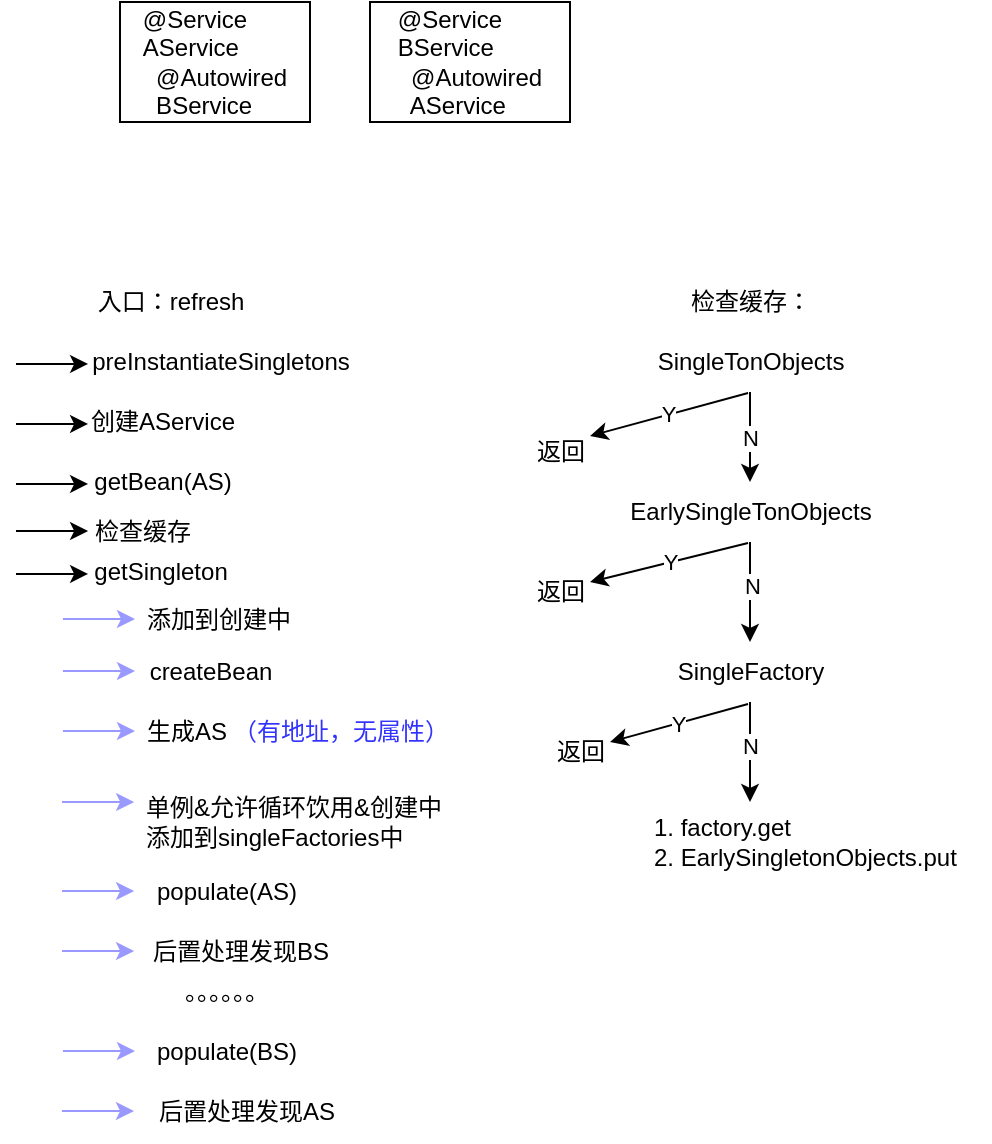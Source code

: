 <mxfile version="20.2.8" type="github">
  <diagram id="3zs-gARS8gog9d0gN9dn" name="第 1 页">
    <mxGraphModel dx="786" dy="1715" grid="1" gridSize="10" guides="1" tooltips="1" connect="1" arrows="1" fold="1" page="1" pageScale="1" pageWidth="827" pageHeight="1169" math="0" shadow="0">
      <root>
        <mxCell id="0" />
        <mxCell id="1" parent="0" />
        <mxCell id="tCpwEpq6lkTzZB-UfD6S-13" value="入口：refresh" style="text;html=1;align=center;verticalAlign=middle;resizable=0;points=[];autosize=1;strokeColor=none;fillColor=none;fontColor=#000000;" vertex="1" parent="1">
          <mxGeometry x="80" y="55" width="100" height="30" as="geometry" />
        </mxCell>
        <mxCell id="tCpwEpq6lkTzZB-UfD6S-14" value="" style="endArrow=classic;html=1;rounded=0;fontColor=#000000;entryX=0.005;entryY=0.583;entryDx=0;entryDy=0;entryPerimeter=0;" edge="1" parent="1">
          <mxGeometry width="50" height="50" relative="1" as="geometry">
            <mxPoint x="53" y="101" as="sourcePoint" />
            <mxPoint x="89.05" y="100.98" as="targetPoint" />
          </mxGeometry>
        </mxCell>
        <mxCell id="tCpwEpq6lkTzZB-UfD6S-16" value="&lt;div style=&quot;text-align: left;&quot;&gt;@Service&lt;/div&gt;&lt;div style=&quot;text-align: left;&quot;&gt;AService&lt;/div&gt;&lt;div style=&quot;text-align: left;&quot;&gt;&amp;nbsp; @Autowired&lt;/div&gt;&lt;div style=&quot;text-align: left;&quot;&gt;&amp;nbsp; BService&lt;/div&gt;" style="rounded=0;whiteSpace=wrap;html=1;labelBackgroundColor=#FFFFFF;fontColor=#000000;horizontal=1;verticalAlign=middle;" vertex="1" parent="1">
          <mxGeometry x="105" y="-80" width="95" height="60" as="geometry" />
        </mxCell>
        <mxCell id="tCpwEpq6lkTzZB-UfD6S-17" value="&lt;div style=&quot;text-align: left;&quot;&gt;@Service&lt;/div&gt;&lt;div style=&quot;text-align: left;&quot;&gt;BService&lt;/div&gt;&lt;div style=&quot;text-align: left;&quot;&gt;&amp;nbsp; @Autowired&lt;/div&gt;&lt;div style=&quot;text-align: left;&quot;&gt;&amp;nbsp; AService&lt;/div&gt;" style="rounded=0;whiteSpace=wrap;html=1;labelBackgroundColor=#FFFFFF;fontColor=#000000;verticalAlign=middle;" vertex="1" parent="1">
          <mxGeometry x="230" y="-80" width="100" height="60" as="geometry" />
        </mxCell>
        <mxCell id="tCpwEpq6lkTzZB-UfD6S-19" value="" style="endArrow=classic;html=1;rounded=0;fontColor=#000000;entryX=0.005;entryY=0.583;entryDx=0;entryDy=0;entryPerimeter=0;" edge="1" parent="1">
          <mxGeometry width="50" height="50" relative="1" as="geometry">
            <mxPoint x="53" y="131" as="sourcePoint" />
            <mxPoint x="89.05" y="130.98" as="targetPoint" />
          </mxGeometry>
        </mxCell>
        <mxCell id="tCpwEpq6lkTzZB-UfD6S-21" value="preInstantiateSingletons" style="text;html=1;align=center;verticalAlign=middle;resizable=0;points=[];autosize=1;strokeColor=none;fillColor=none;fontColor=#000000;" vertex="1" parent="1">
          <mxGeometry x="80" y="85" width="150" height="30" as="geometry" />
        </mxCell>
        <mxCell id="tCpwEpq6lkTzZB-UfD6S-23" value="创建AService" style="text;html=1;align=center;verticalAlign=middle;resizable=0;points=[];autosize=1;strokeColor=none;fillColor=none;fontColor=#000000;" vertex="1" parent="1">
          <mxGeometry x="76" y="115" width="100" height="30" as="geometry" />
        </mxCell>
        <mxCell id="tCpwEpq6lkTzZB-UfD6S-24" value="" style="endArrow=classic;html=1;rounded=0;fontColor=#000000;entryX=0.005;entryY=0.583;entryDx=0;entryDy=0;entryPerimeter=0;" edge="1" parent="1">
          <mxGeometry width="50" height="50" relative="1" as="geometry">
            <mxPoint x="53" y="161" as="sourcePoint" />
            <mxPoint x="89.05" y="160.98" as="targetPoint" />
          </mxGeometry>
        </mxCell>
        <mxCell id="tCpwEpq6lkTzZB-UfD6S-25" value="getBean(AS)" style="text;html=1;align=center;verticalAlign=middle;resizable=0;points=[];autosize=1;strokeColor=none;fillColor=none;fontColor=#000000;" vertex="1" parent="1">
          <mxGeometry x="81" y="145" width="90" height="30" as="geometry" />
        </mxCell>
        <mxCell id="tCpwEpq6lkTzZB-UfD6S-26" value="" style="endArrow=classic;html=1;rounded=0;fontColor=#CCCCFF;entryX=0.005;entryY=0.583;entryDx=0;entryDy=0;entryPerimeter=0;strokeColor=#9999FF;" edge="1" parent="1">
          <mxGeometry width="50" height="50" relative="1" as="geometry">
            <mxPoint x="76.45" y="254.52" as="sourcePoint" />
            <mxPoint x="112.5" y="254.5" as="targetPoint" />
          </mxGeometry>
        </mxCell>
        <mxCell id="tCpwEpq6lkTzZB-UfD6S-27" value="检查缓存" style="text;html=1;align=center;verticalAlign=middle;resizable=0;points=[];autosize=1;strokeColor=none;fillColor=none;fontColor=#000000;" vertex="1" parent="1">
          <mxGeometry x="81" y="170" width="70" height="30" as="geometry" />
        </mxCell>
        <mxCell id="tCpwEpq6lkTzZB-UfD6S-29" value="检查缓存：&lt;br&gt;" style="text;html=1;align=center;verticalAlign=middle;resizable=0;points=[];autosize=1;strokeColor=none;fillColor=none;fontColor=#000000;" vertex="1" parent="1">
          <mxGeometry x="380" y="55" width="80" height="30" as="geometry" />
        </mxCell>
        <mxCell id="tCpwEpq6lkTzZB-UfD6S-33" value="N" style="edgeStyle=orthogonalEdgeStyle;rounded=0;orthogonalLoop=1;jettySize=auto;html=1;fontColor=#000000;" edge="1" parent="1" source="tCpwEpq6lkTzZB-UfD6S-30" target="tCpwEpq6lkTzZB-UfD6S-31">
          <mxGeometry relative="1" as="geometry" />
        </mxCell>
        <mxCell id="tCpwEpq6lkTzZB-UfD6S-30" value="SingleTonObjects" style="text;html=1;align=center;verticalAlign=middle;resizable=0;points=[];autosize=1;strokeColor=none;fillColor=none;fontColor=#000000;" vertex="1" parent="1">
          <mxGeometry x="360" y="85" width="120" height="30" as="geometry" />
        </mxCell>
        <mxCell id="tCpwEpq6lkTzZB-UfD6S-35" style="edgeStyle=orthogonalEdgeStyle;rounded=0;orthogonalLoop=1;jettySize=auto;html=1;fontColor=#000000;" edge="1" parent="1" source="tCpwEpq6lkTzZB-UfD6S-31" target="tCpwEpq6lkTzZB-UfD6S-32">
          <mxGeometry relative="1" as="geometry" />
        </mxCell>
        <mxCell id="tCpwEpq6lkTzZB-UfD6S-36" value="N" style="edgeLabel;html=1;align=center;verticalAlign=middle;resizable=0;points=[];fontColor=#000000;" vertex="1" connectable="0" parent="tCpwEpq6lkTzZB-UfD6S-35">
          <mxGeometry x="-0.125" y="1" relative="1" as="geometry">
            <mxPoint as="offset" />
          </mxGeometry>
        </mxCell>
        <mxCell id="tCpwEpq6lkTzZB-UfD6S-31" value="EarlySingleTonObjects" style="text;html=1;align=center;verticalAlign=middle;resizable=0;points=[];autosize=1;strokeColor=none;fillColor=none;fontColor=#000000;" vertex="1" parent="1">
          <mxGeometry x="350" y="160" width="140" height="30" as="geometry" />
        </mxCell>
        <mxCell id="tCpwEpq6lkTzZB-UfD6S-41" style="edgeStyle=orthogonalEdgeStyle;rounded=0;orthogonalLoop=1;jettySize=auto;html=1;fontColor=#000000;" edge="1" parent="1" source="tCpwEpq6lkTzZB-UfD6S-32">
          <mxGeometry relative="1" as="geometry">
            <mxPoint x="420" y="320" as="targetPoint" />
          </mxGeometry>
        </mxCell>
        <mxCell id="tCpwEpq6lkTzZB-UfD6S-42" value="N" style="edgeLabel;html=1;align=center;verticalAlign=middle;resizable=0;points=[];fontColor=#000000;" vertex="1" connectable="0" parent="tCpwEpq6lkTzZB-UfD6S-41">
          <mxGeometry x="-0.14" relative="1" as="geometry">
            <mxPoint as="offset" />
          </mxGeometry>
        </mxCell>
        <mxCell id="tCpwEpq6lkTzZB-UfD6S-32" value="SingleFactory" style="text;html=1;align=center;verticalAlign=middle;resizable=0;points=[];autosize=1;strokeColor=none;fillColor=none;fontColor=#000000;" vertex="1" parent="1">
          <mxGeometry x="370" y="240" width="100" height="30" as="geometry" />
        </mxCell>
        <mxCell id="tCpwEpq6lkTzZB-UfD6S-37" value="Y" style="endArrow=classic;html=1;rounded=0;fontColor=#000000;exitX=0.492;exitY=1.117;exitDx=0;exitDy=0;exitPerimeter=0;" edge="1" parent="1">
          <mxGeometry width="50" height="50" relative="1" as="geometry">
            <mxPoint x="419.04" y="115.51" as="sourcePoint" />
            <mxPoint x="340" y="137" as="targetPoint" />
          </mxGeometry>
        </mxCell>
        <mxCell id="tCpwEpq6lkTzZB-UfD6S-38" value="返回" style="text;html=1;align=center;verticalAlign=middle;resizable=0;points=[];autosize=1;strokeColor=none;fillColor=none;fontColor=#000000;" vertex="1" parent="1">
          <mxGeometry x="300" y="130" width="50" height="30" as="geometry" />
        </mxCell>
        <mxCell id="tCpwEpq6lkTzZB-UfD6S-39" value="Y" style="endArrow=classic;html=1;rounded=0;fontColor=#000000;exitX=0.493;exitY=1.017;exitDx=0;exitDy=0;exitPerimeter=0;" edge="1" parent="1" source="tCpwEpq6lkTzZB-UfD6S-31">
          <mxGeometry width="50" height="50" relative="1" as="geometry">
            <mxPoint x="370" y="250" as="sourcePoint" />
            <mxPoint x="340" y="210" as="targetPoint" />
          </mxGeometry>
        </mxCell>
        <mxCell id="tCpwEpq6lkTzZB-UfD6S-40" value="返回" style="text;html=1;align=center;verticalAlign=middle;resizable=0;points=[];autosize=1;strokeColor=none;fillColor=none;fontColor=#000000;" vertex="1" parent="1">
          <mxGeometry x="300" y="200" width="50" height="30" as="geometry" />
        </mxCell>
        <mxCell id="tCpwEpq6lkTzZB-UfD6S-43" value="1. factory.get&lt;br&gt;2. EarlySingletonObjects.put" style="text;html=1;align=left;verticalAlign=middle;resizable=0;points=[];autosize=1;strokeColor=none;fillColor=none;fontColor=#000000;" vertex="1" parent="1">
          <mxGeometry x="370" y="320" width="170" height="40" as="geometry" />
        </mxCell>
        <mxCell id="tCpwEpq6lkTzZB-UfD6S-45" value="Y" style="endArrow=classic;html=1;rounded=0;fontColor=#000000;exitX=0.49;exitY=1.033;exitDx=0;exitDy=0;exitPerimeter=0;" edge="1" parent="1" source="tCpwEpq6lkTzZB-UfD6S-32">
          <mxGeometry width="50" height="50" relative="1" as="geometry">
            <mxPoint x="370" y="250" as="sourcePoint" />
            <mxPoint x="350" y="290" as="targetPoint" />
          </mxGeometry>
        </mxCell>
        <mxCell id="tCpwEpq6lkTzZB-UfD6S-46" value="返回" style="text;html=1;align=center;verticalAlign=middle;resizable=0;points=[];autosize=1;strokeColor=none;fillColor=none;fontColor=#000000;" vertex="1" parent="1">
          <mxGeometry x="310" y="280" width="50" height="30" as="geometry" />
        </mxCell>
        <mxCell id="tCpwEpq6lkTzZB-UfD6S-47" value="" style="endArrow=classic;html=1;rounded=0;fontColor=#000000;entryX=0.005;entryY=0.583;entryDx=0;entryDy=0;entryPerimeter=0;" edge="1" parent="1">
          <mxGeometry width="50" height="50" relative="1" as="geometry">
            <mxPoint x="53" y="206" as="sourcePoint" />
            <mxPoint x="89.05" y="205.98" as="targetPoint" />
          </mxGeometry>
        </mxCell>
        <mxCell id="tCpwEpq6lkTzZB-UfD6S-48" value="getSingleton" style="text;html=1;align=center;verticalAlign=middle;resizable=0;points=[];autosize=1;strokeColor=none;fillColor=none;fontColor=#000000;" vertex="1" parent="1">
          <mxGeometry x="80" y="190" width="90" height="30" as="geometry" />
        </mxCell>
        <mxCell id="tCpwEpq6lkTzZB-UfD6S-49" value="添加到创建中" style="text;html=1;align=center;verticalAlign=middle;resizable=0;points=[];autosize=1;strokeColor=none;fillColor=none;fontColor=#000000;" vertex="1" parent="1">
          <mxGeometry x="104" y="214" width="100" height="30" as="geometry" />
        </mxCell>
        <mxCell id="tCpwEpq6lkTzZB-UfD6S-50" value="createBean" style="text;html=1;align=center;verticalAlign=middle;resizable=0;points=[];autosize=1;strokeColor=none;fillColor=none;fontColor=#000000;" vertex="1" parent="1">
          <mxGeometry x="110" y="240" width="80" height="30" as="geometry" />
        </mxCell>
        <mxCell id="tCpwEpq6lkTzZB-UfD6S-51" value="生成AS" style="text;html=1;align=center;verticalAlign=middle;resizable=0;points=[];autosize=1;strokeColor=none;fillColor=none;fontColor=#000000;" vertex="1" parent="1">
          <mxGeometry x="107.5" y="270" width="60" height="30" as="geometry" />
        </mxCell>
        <mxCell id="tCpwEpq6lkTzZB-UfD6S-52" value="&lt;font color=&quot;#3333ff&quot;&gt;（有地址，无属性）&lt;/font&gt;" style="text;html=1;align=center;verticalAlign=middle;resizable=0;points=[];autosize=1;strokeColor=none;fillColor=none;fontColor=#000000;" vertex="1" parent="1">
          <mxGeometry x="150" y="270" width="130" height="30" as="geometry" />
        </mxCell>
        <mxCell id="tCpwEpq6lkTzZB-UfD6S-53" value="&lt;font color=&quot;#000000&quot;&gt;单例&amp;amp;允许循环饮用&amp;amp;创建中&lt;br&gt;添加到singleFactories中&lt;/font&gt;" style="text;html=1;align=left;verticalAlign=middle;resizable=0;points=[];autosize=1;strokeColor=none;fillColor=none;fontColor=#3333FF;" vertex="1" parent="1">
          <mxGeometry x="116" y="310" width="170" height="40" as="geometry" />
        </mxCell>
        <mxCell id="tCpwEpq6lkTzZB-UfD6S-55" value="populate(AS)" style="text;html=1;align=center;verticalAlign=middle;resizable=0;points=[];autosize=1;strokeColor=none;fillColor=none;fontColor=#000000;" vertex="1" parent="1">
          <mxGeometry x="112.5" y="350" width="90" height="30" as="geometry" />
        </mxCell>
        <mxCell id="tCpwEpq6lkTzZB-UfD6S-56" value="后置处理发现BS" style="text;html=1;align=center;verticalAlign=middle;resizable=0;points=[];autosize=1;strokeColor=none;fillColor=none;fontColor=#000000;" vertex="1" parent="1">
          <mxGeometry x="110" y="380" width="110" height="30" as="geometry" />
        </mxCell>
        <mxCell id="tCpwEpq6lkTzZB-UfD6S-59" value="。。。。。。" style="text;html=1;align=center;verticalAlign=middle;resizable=0;points=[];autosize=1;strokeColor=none;fillColor=none;fontColor=#000000;" vertex="1" parent="1">
          <mxGeometry x="107.5" y="400" width="100" height="30" as="geometry" />
        </mxCell>
        <mxCell id="tCpwEpq6lkTzZB-UfD6S-60" value="populate(BS)" style="text;html=1;align=center;verticalAlign=middle;resizable=0;points=[];autosize=1;strokeColor=none;fillColor=none;fontColor=#000000;" vertex="1" parent="1">
          <mxGeometry x="112.5" y="430" width="90" height="30" as="geometry" />
        </mxCell>
        <mxCell id="tCpwEpq6lkTzZB-UfD6S-62" value="后置处理发现AS" style="text;html=1;align=center;verticalAlign=middle;resizable=0;points=[];autosize=1;strokeColor=none;fillColor=none;fontColor=#000000;" vertex="1" parent="1">
          <mxGeometry x="112.5" y="460" width="110" height="30" as="geometry" />
        </mxCell>
        <mxCell id="tCpwEpq6lkTzZB-UfD6S-64" value="" style="endArrow=classic;html=1;rounded=0;fontColor=#CCCCFF;entryX=0.005;entryY=0.583;entryDx=0;entryDy=0;entryPerimeter=0;strokeColor=#9999FF;" edge="1" parent="1">
          <mxGeometry width="50" height="50" relative="1" as="geometry">
            <mxPoint x="76.45" y="284.52" as="sourcePoint" />
            <mxPoint x="112.5" y="284.5" as="targetPoint" />
          </mxGeometry>
        </mxCell>
        <mxCell id="tCpwEpq6lkTzZB-UfD6S-65" value="" style="endArrow=classic;html=1;rounded=0;fontColor=#CCCCFF;entryX=0.005;entryY=0.583;entryDx=0;entryDy=0;entryPerimeter=0;strokeColor=#9999FF;" edge="1" parent="1">
          <mxGeometry width="50" height="50" relative="1" as="geometry">
            <mxPoint x="76.0" y="320.02" as="sourcePoint" />
            <mxPoint x="112.05" y="320" as="targetPoint" />
          </mxGeometry>
        </mxCell>
        <mxCell id="tCpwEpq6lkTzZB-UfD6S-66" value="" style="endArrow=classic;html=1;rounded=0;fontColor=#CCCCFF;entryX=0.005;entryY=0.583;entryDx=0;entryDy=0;entryPerimeter=0;strokeColor=#9999FF;" edge="1" parent="1">
          <mxGeometry width="50" height="50" relative="1" as="geometry">
            <mxPoint x="76" y="364.52" as="sourcePoint" />
            <mxPoint x="112.05" y="364.5" as="targetPoint" />
          </mxGeometry>
        </mxCell>
        <mxCell id="tCpwEpq6lkTzZB-UfD6S-68" value="" style="endArrow=classic;html=1;rounded=0;fontColor=#CCCCFF;entryX=0.005;entryY=0.583;entryDx=0;entryDy=0;entryPerimeter=0;strokeColor=#9999FF;" edge="1" parent="1">
          <mxGeometry width="50" height="50" relative="1" as="geometry">
            <mxPoint x="76" y="394.52" as="sourcePoint" />
            <mxPoint x="112.05" y="394.5" as="targetPoint" />
          </mxGeometry>
        </mxCell>
        <mxCell id="tCpwEpq6lkTzZB-UfD6S-69" value="" style="endArrow=classic;html=1;rounded=0;fontColor=#CCCCFF;entryX=0.005;entryY=0.583;entryDx=0;entryDy=0;entryPerimeter=0;strokeColor=#9999FF;" edge="1" parent="1">
          <mxGeometry width="50" height="50" relative="1" as="geometry">
            <mxPoint x="76.45" y="444.52" as="sourcePoint" />
            <mxPoint x="112.5" y="444.5" as="targetPoint" />
          </mxGeometry>
        </mxCell>
        <mxCell id="tCpwEpq6lkTzZB-UfD6S-70" value="" style="endArrow=classic;html=1;rounded=0;fontColor=#CCCCFF;entryX=0.005;entryY=0.583;entryDx=0;entryDy=0;entryPerimeter=0;strokeColor=#9999FF;" edge="1" parent="1">
          <mxGeometry width="50" height="50" relative="1" as="geometry">
            <mxPoint x="75.95" y="474.52" as="sourcePoint" />
            <mxPoint x="112" y="474.5" as="targetPoint" />
          </mxGeometry>
        </mxCell>
        <mxCell id="tCpwEpq6lkTzZB-UfD6S-71" value="" style="endArrow=classic;html=1;rounded=0;fontColor=#000000;entryX=0.005;entryY=0.583;entryDx=0;entryDy=0;entryPerimeter=0;" edge="1" parent="1">
          <mxGeometry width="50" height="50" relative="1" as="geometry">
            <mxPoint x="53" y="184.52" as="sourcePoint" />
            <mxPoint x="89.05" y="184.5" as="targetPoint" />
          </mxGeometry>
        </mxCell>
        <mxCell id="tCpwEpq6lkTzZB-UfD6S-72" value="" style="endArrow=classic;html=1;rounded=0;fontColor=#CCCCFF;entryX=0.005;entryY=0.583;entryDx=0;entryDy=0;entryPerimeter=0;strokeColor=#9999FF;" edge="1" parent="1">
          <mxGeometry width="50" height="50" relative="1" as="geometry">
            <mxPoint x="76.45" y="228.52" as="sourcePoint" />
            <mxPoint x="112.5" y="228.5" as="targetPoint" />
          </mxGeometry>
        </mxCell>
      </root>
    </mxGraphModel>
  </diagram>
</mxfile>
